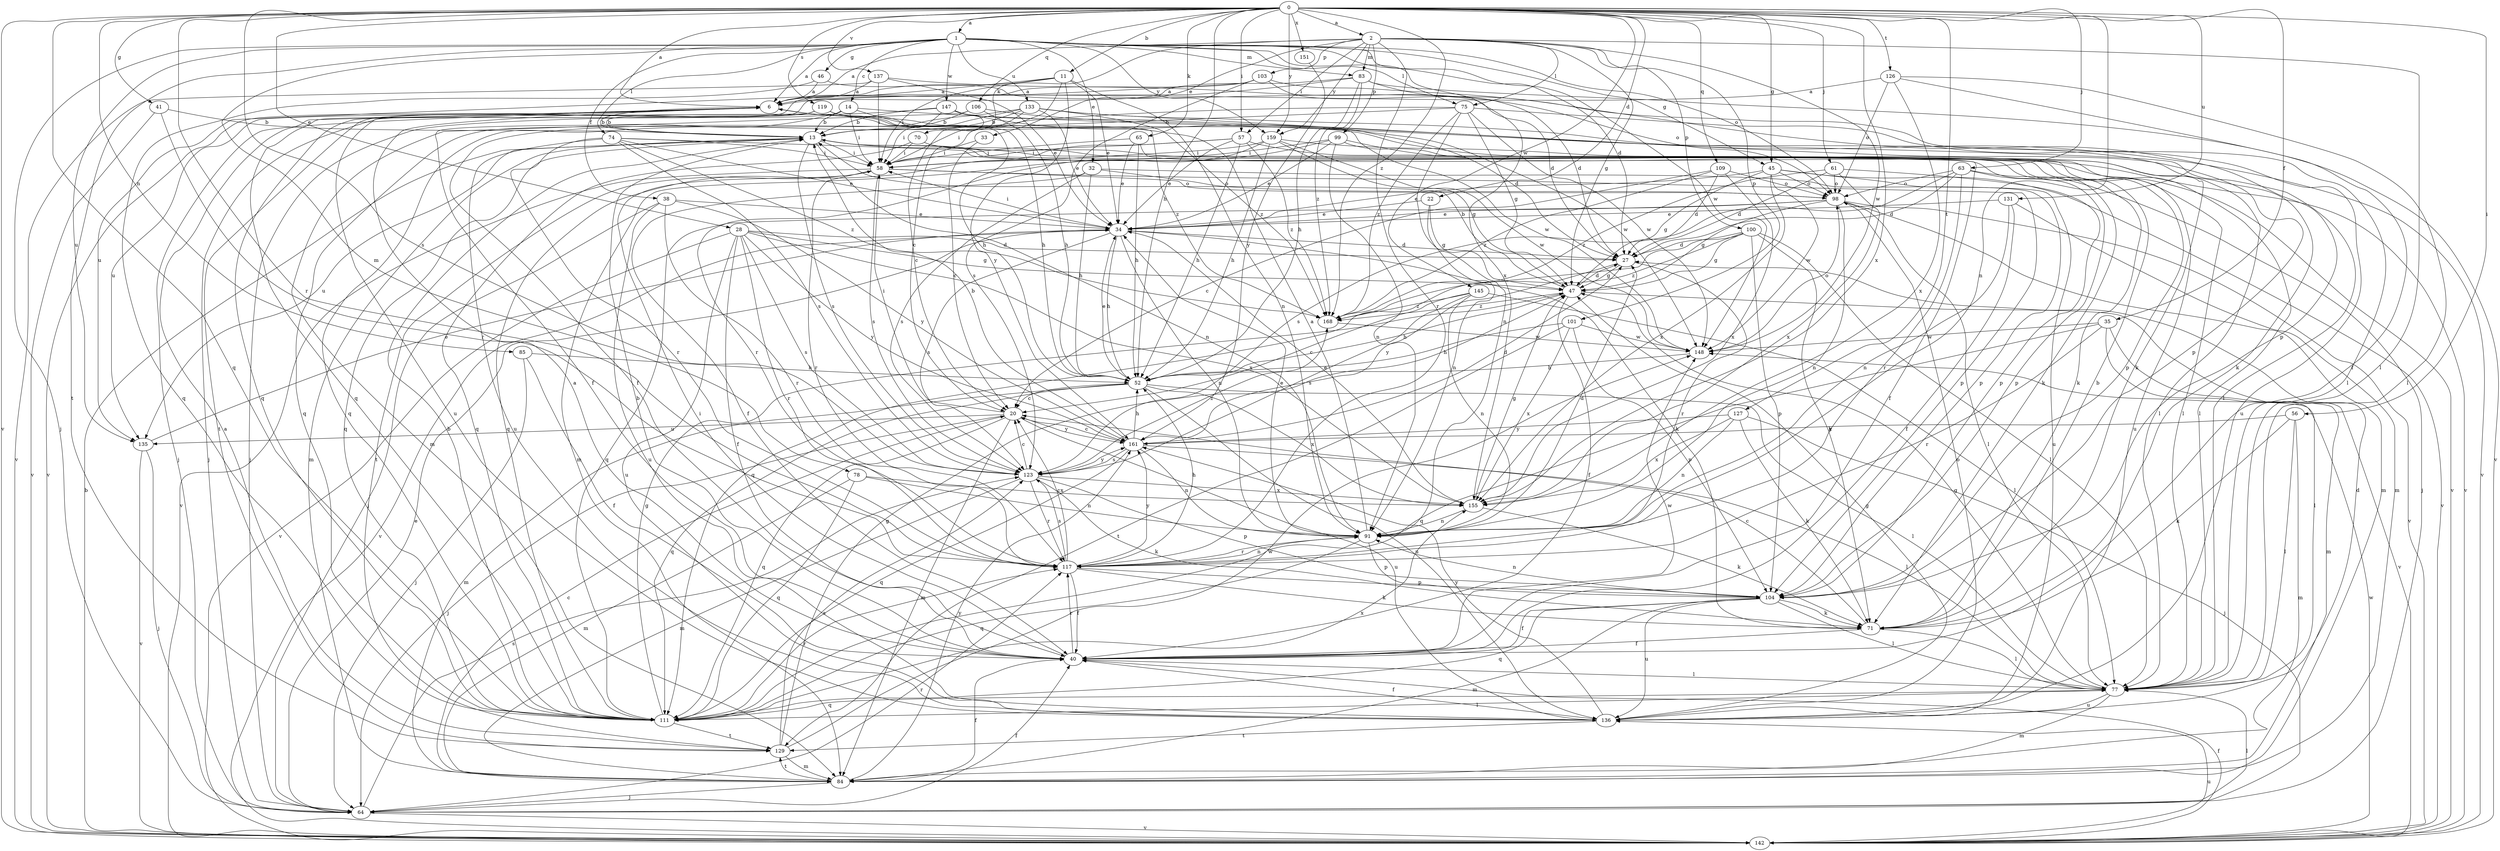 strict digraph  {
0;
1;
2;
6;
11;
13;
14;
20;
22;
27;
28;
32;
33;
34;
35;
38;
40;
41;
45;
46;
47;
52;
56;
57;
58;
61;
63;
64;
65;
70;
71;
74;
75;
77;
78;
83;
84;
85;
91;
98;
99;
100;
101;
103;
104;
106;
109;
111;
117;
119;
123;
126;
127;
129;
131;
133;
135;
136;
137;
142;
145;
147;
148;
151;
155;
159;
161;
168;
0 -> 1  [label=a];
0 -> 2  [label=a];
0 -> 6  [label=a];
0 -> 11  [label=b];
0 -> 22  [label=d];
0 -> 28  [label=e];
0 -> 35  [label=f];
0 -> 41  [label=g];
0 -> 45  [label=g];
0 -> 52  [label=h];
0 -> 56  [label=i];
0 -> 57  [label=i];
0 -> 61  [label=j];
0 -> 63  [label=j];
0 -> 65  [label=k];
0 -> 85  [label=n];
0 -> 91  [label=n];
0 -> 106  [label=q];
0 -> 109  [label=q];
0 -> 111  [label=q];
0 -> 117  [label=r];
0 -> 119  [label=s];
0 -> 123  [label=s];
0 -> 126  [label=t];
0 -> 127  [label=t];
0 -> 131  [label=u];
0 -> 137  [label=v];
0 -> 142  [label=v];
0 -> 145  [label=w];
0 -> 151  [label=x];
0 -> 155  [label=x];
0 -> 159  [label=y];
0 -> 168  [label=z];
1 -> 6  [label=a];
1 -> 14  [label=c];
1 -> 27  [label=d];
1 -> 32  [label=e];
1 -> 38  [label=f];
1 -> 45  [label=g];
1 -> 46  [label=g];
1 -> 64  [label=j];
1 -> 74  [label=l];
1 -> 75  [label=l];
1 -> 78  [label=m];
1 -> 83  [label=m];
1 -> 98  [label=o];
1 -> 129  [label=t];
1 -> 133  [label=u];
1 -> 135  [label=u];
1 -> 147  [label=w];
1 -> 148  [label=w];
1 -> 155  [label=x];
1 -> 159  [label=y];
2 -> 6  [label=a];
2 -> 33  [label=e];
2 -> 47  [label=g];
2 -> 57  [label=i];
2 -> 70  [label=k];
2 -> 75  [label=l];
2 -> 77  [label=l];
2 -> 83  [label=m];
2 -> 99  [label=p];
2 -> 100  [label=p];
2 -> 101  [label=p];
2 -> 103  [label=p];
2 -> 117  [label=r];
2 -> 148  [label=w];
2 -> 159  [label=y];
6 -> 13  [label=b];
6 -> 64  [label=j];
6 -> 71  [label=k];
6 -> 135  [label=u];
6 -> 142  [label=v];
6 -> 168  [label=z];
11 -> 6  [label=a];
11 -> 20  [label=c];
11 -> 34  [label=e];
11 -> 58  [label=i];
11 -> 91  [label=n];
11 -> 135  [label=u];
11 -> 161  [label=y];
13 -> 58  [label=i];
13 -> 71  [label=k];
13 -> 77  [label=l];
13 -> 84  [label=m];
13 -> 91  [label=n];
13 -> 104  [label=p];
13 -> 111  [label=q];
13 -> 123  [label=s];
13 -> 135  [label=u];
14 -> 13  [label=b];
14 -> 40  [label=f];
14 -> 52  [label=h];
14 -> 58  [label=i];
14 -> 64  [label=j];
14 -> 77  [label=l];
20 -> 58  [label=i];
20 -> 64  [label=j];
20 -> 84  [label=m];
20 -> 111  [label=q];
20 -> 135  [label=u];
20 -> 136  [label=u];
20 -> 161  [label=y];
22 -> 34  [label=e];
22 -> 47  [label=g];
22 -> 91  [label=n];
27 -> 47  [label=g];
27 -> 117  [label=r];
27 -> 161  [label=y];
28 -> 27  [label=d];
28 -> 40  [label=f];
28 -> 47  [label=g];
28 -> 117  [label=r];
28 -> 123  [label=s];
28 -> 136  [label=u];
28 -> 142  [label=v];
28 -> 155  [label=x];
28 -> 161  [label=y];
32 -> 40  [label=f];
32 -> 52  [label=h];
32 -> 98  [label=o];
32 -> 104  [label=p];
32 -> 123  [label=s];
33 -> 20  [label=c];
33 -> 58  [label=i];
34 -> 27  [label=d];
34 -> 52  [label=h];
34 -> 58  [label=i];
34 -> 71  [label=k];
34 -> 91  [label=n];
34 -> 123  [label=s];
34 -> 142  [label=v];
35 -> 77  [label=l];
35 -> 84  [label=m];
35 -> 111  [label=q];
35 -> 117  [label=r];
35 -> 148  [label=w];
38 -> 34  [label=e];
38 -> 64  [label=j];
38 -> 117  [label=r];
38 -> 136  [label=u];
38 -> 161  [label=y];
40 -> 6  [label=a];
40 -> 13  [label=b];
40 -> 58  [label=i];
40 -> 77  [label=l];
40 -> 117  [label=r];
40 -> 148  [label=w];
41 -> 13  [label=b];
41 -> 117  [label=r];
41 -> 142  [label=v];
45 -> 34  [label=e];
45 -> 47  [label=g];
45 -> 98  [label=o];
45 -> 136  [label=u];
45 -> 142  [label=v];
45 -> 148  [label=w];
45 -> 155  [label=x];
46 -> 6  [label=a];
46 -> 27  [label=d];
46 -> 111  [label=q];
47 -> 13  [label=b];
47 -> 27  [label=d];
47 -> 40  [label=f];
47 -> 52  [label=h];
47 -> 142  [label=v];
47 -> 168  [label=z];
52 -> 20  [label=c];
52 -> 34  [label=e];
52 -> 77  [label=l];
52 -> 84  [label=m];
52 -> 111  [label=q];
52 -> 136  [label=u];
52 -> 155  [label=x];
56 -> 71  [label=k];
56 -> 77  [label=l];
56 -> 84  [label=m];
56 -> 161  [label=y];
57 -> 34  [label=e];
57 -> 52  [label=h];
57 -> 58  [label=i];
57 -> 77  [label=l];
57 -> 111  [label=q];
57 -> 168  [label=z];
58 -> 98  [label=o];
58 -> 104  [label=p];
58 -> 117  [label=r];
58 -> 123  [label=s];
58 -> 129  [label=t];
58 -> 142  [label=v];
61 -> 27  [label=d];
61 -> 98  [label=o];
61 -> 104  [label=p];
61 -> 155  [label=x];
61 -> 168  [label=z];
63 -> 27  [label=d];
63 -> 64  [label=j];
63 -> 98  [label=o];
63 -> 104  [label=p];
63 -> 117  [label=r];
63 -> 123  [label=s];
64 -> 34  [label=e];
64 -> 40  [label=f];
64 -> 77  [label=l];
64 -> 117  [label=r];
64 -> 123  [label=s];
64 -> 142  [label=v];
65 -> 34  [label=e];
65 -> 52  [label=h];
65 -> 58  [label=i];
65 -> 142  [label=v];
70 -> 58  [label=i];
70 -> 111  [label=q];
70 -> 142  [label=v];
71 -> 13  [label=b];
71 -> 20  [label=c];
71 -> 40  [label=f];
71 -> 77  [label=l];
74 -> 34  [label=e];
74 -> 58  [label=i];
74 -> 71  [label=k];
74 -> 117  [label=r];
74 -> 123  [label=s];
74 -> 136  [label=u];
74 -> 168  [label=z];
75 -> 13  [label=b];
75 -> 47  [label=g];
75 -> 91  [label=n];
75 -> 111  [label=q];
75 -> 136  [label=u];
75 -> 148  [label=w];
75 -> 168  [label=z];
77 -> 47  [label=g];
77 -> 84  [label=m];
77 -> 111  [label=q];
77 -> 136  [label=u];
78 -> 84  [label=m];
78 -> 91  [label=n];
78 -> 111  [label=q];
78 -> 155  [label=x];
83 -> 6  [label=a];
83 -> 52  [label=h];
83 -> 104  [label=p];
83 -> 111  [label=q];
83 -> 142  [label=v];
83 -> 168  [label=z];
84 -> 20  [label=c];
84 -> 40  [label=f];
84 -> 64  [label=j];
84 -> 129  [label=t];
84 -> 161  [label=y];
85 -> 40  [label=f];
85 -> 52  [label=h];
85 -> 64  [label=j];
91 -> 6  [label=a];
91 -> 27  [label=d];
91 -> 34  [label=e];
91 -> 104  [label=p];
91 -> 111  [label=q];
91 -> 117  [label=r];
98 -> 34  [label=e];
98 -> 47  [label=g];
98 -> 77  [label=l];
98 -> 84  [label=m];
98 -> 91  [label=n];
98 -> 111  [label=q];
98 -> 142  [label=v];
99 -> 34  [label=e];
99 -> 40  [label=f];
99 -> 58  [label=i];
99 -> 84  [label=m];
99 -> 91  [label=n];
99 -> 136  [label=u];
100 -> 27  [label=d];
100 -> 47  [label=g];
100 -> 71  [label=k];
100 -> 77  [label=l];
100 -> 104  [label=p];
100 -> 111  [label=q];
100 -> 168  [label=z];
101 -> 52  [label=h];
101 -> 104  [label=p];
101 -> 129  [label=t];
101 -> 148  [label=w];
101 -> 155  [label=x];
103 -> 6  [label=a];
103 -> 27  [label=d];
103 -> 77  [label=l];
103 -> 111  [label=q];
103 -> 123  [label=s];
104 -> 40  [label=f];
104 -> 71  [label=k];
104 -> 77  [label=l];
104 -> 84  [label=m];
104 -> 91  [label=n];
104 -> 111  [label=q];
104 -> 136  [label=u];
106 -> 13  [label=b];
106 -> 27  [label=d];
106 -> 52  [label=h];
106 -> 84  [label=m];
109 -> 20  [label=c];
109 -> 27  [label=d];
109 -> 98  [label=o];
109 -> 155  [label=x];
109 -> 168  [label=z];
111 -> 13  [label=b];
111 -> 47  [label=g];
111 -> 77  [label=l];
111 -> 117  [label=r];
111 -> 129  [label=t];
111 -> 155  [label=x];
117 -> 20  [label=c];
117 -> 40  [label=f];
117 -> 52  [label=h];
117 -> 71  [label=k];
117 -> 91  [label=n];
117 -> 104  [label=p];
117 -> 123  [label=s];
117 -> 161  [label=y];
119 -> 13  [label=b];
119 -> 52  [label=h];
119 -> 129  [label=t];
119 -> 136  [label=u];
119 -> 148  [label=w];
123 -> 20  [label=c];
123 -> 71  [label=k];
123 -> 84  [label=m];
123 -> 104  [label=p];
123 -> 117  [label=r];
123 -> 155  [label=x];
123 -> 161  [label=y];
123 -> 168  [label=z];
126 -> 6  [label=a];
126 -> 40  [label=f];
126 -> 77  [label=l];
126 -> 98  [label=o];
126 -> 155  [label=x];
127 -> 64  [label=j];
127 -> 71  [label=k];
127 -> 91  [label=n];
127 -> 155  [label=x];
127 -> 161  [label=y];
129 -> 6  [label=a];
129 -> 47  [label=g];
129 -> 84  [label=m];
129 -> 123  [label=s];
129 -> 148  [label=w];
131 -> 34  [label=e];
131 -> 40  [label=f];
131 -> 84  [label=m];
131 -> 91  [label=n];
133 -> 13  [label=b];
133 -> 34  [label=e];
133 -> 40  [label=f];
133 -> 58  [label=i];
133 -> 104  [label=p];
133 -> 111  [label=q];
133 -> 142  [label=v];
133 -> 168  [label=z];
135 -> 34  [label=e];
135 -> 64  [label=j];
135 -> 142  [label=v];
136 -> 27  [label=d];
136 -> 40  [label=f];
136 -> 47  [label=g];
136 -> 98  [label=o];
136 -> 129  [label=t];
136 -> 161  [label=y];
137 -> 6  [label=a];
137 -> 34  [label=e];
137 -> 58  [label=i];
137 -> 98  [label=o];
137 -> 142  [label=v];
142 -> 13  [label=b];
142 -> 40  [label=f];
142 -> 136  [label=u];
142 -> 148  [label=w];
145 -> 20  [label=c];
145 -> 77  [label=l];
145 -> 91  [label=n];
145 -> 123  [label=s];
145 -> 168  [label=z];
147 -> 13  [label=b];
147 -> 20  [label=c];
147 -> 58  [label=i];
147 -> 64  [label=j];
147 -> 71  [label=k];
147 -> 148  [label=w];
148 -> 52  [label=h];
148 -> 98  [label=o];
151 -> 161  [label=y];
155 -> 34  [label=e];
155 -> 47  [label=g];
155 -> 71  [label=k];
155 -> 91  [label=n];
159 -> 47  [label=g];
159 -> 52  [label=h];
159 -> 58  [label=i];
159 -> 77  [label=l];
159 -> 117  [label=r];
159 -> 148  [label=w];
161 -> 13  [label=b];
161 -> 20  [label=c];
161 -> 27  [label=d];
161 -> 52  [label=h];
161 -> 77  [label=l];
161 -> 91  [label=n];
161 -> 111  [label=q];
161 -> 123  [label=s];
168 -> 148  [label=w];
}
